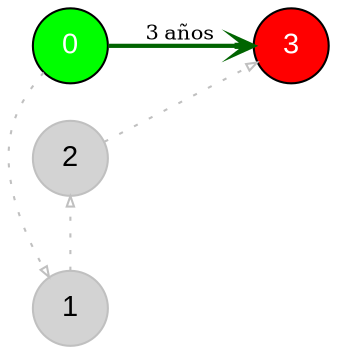 digraph PlanOptimo {
    rankdir=LR;
    node [shape=circle, style=filled, fillcolor=lightblue, fontname=Arial];
    edge [color=darkgreen, arrowhead=vee, arrowsize=0.8];

    "0" [fillcolor=green, fontcolor=white];
    "1" [fillcolor=lightgray, color=gray, fontcolor=black];
    "2" [fillcolor=lightgray, color=gray, fontcolor=black];
    "3" [fillcolor=red, fontcolor=white];

    "0" -> "3" [label="3 años", fontsize=10, color=darkgreen, penwidth=2.0];
    "0" -> "1" [style=dotted, color=gray, arrowhead=empty, arrowsize=0.5, constraint=false];
    "1" -> "2" [style=dotted, color=gray, arrowhead=empty, arrowsize=0.5, constraint=false];
    "2" -> "3" [style=dotted, color=gray, arrowhead=empty, arrowsize=0.5, constraint=false];
}
